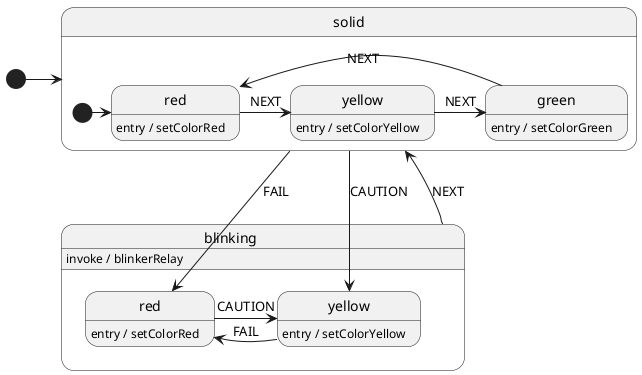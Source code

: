 @startuml

state solid {
  state solid.red as "red" : entry / setColorRed
  state solid.yellow as "yellow" : entry / setColorYellow
  state solid.green as "green" : entry / setColorGreen

  [*] -> solid.red
  solid.red -> solid.yellow : NEXT
  solid.yellow -> solid.green : NEXT
  solid.green -> solid.red : NEXT
}

state blinking {
  state blinking.red as "red" : entry / setColorRed
  state blinking.yellow as "yellow" : entry / setColorYellow
}

blinking : invoke / blinkerRelay

[*] -> solid
blinking -> solid : NEXT
solid --> blinking.red : FAIL
solid --> blinking.yellow : CAUTION
blinking.red -> blinking.yellow : CAUTION
blinking.yellow -> blinking.red : FAIL

@enduml
